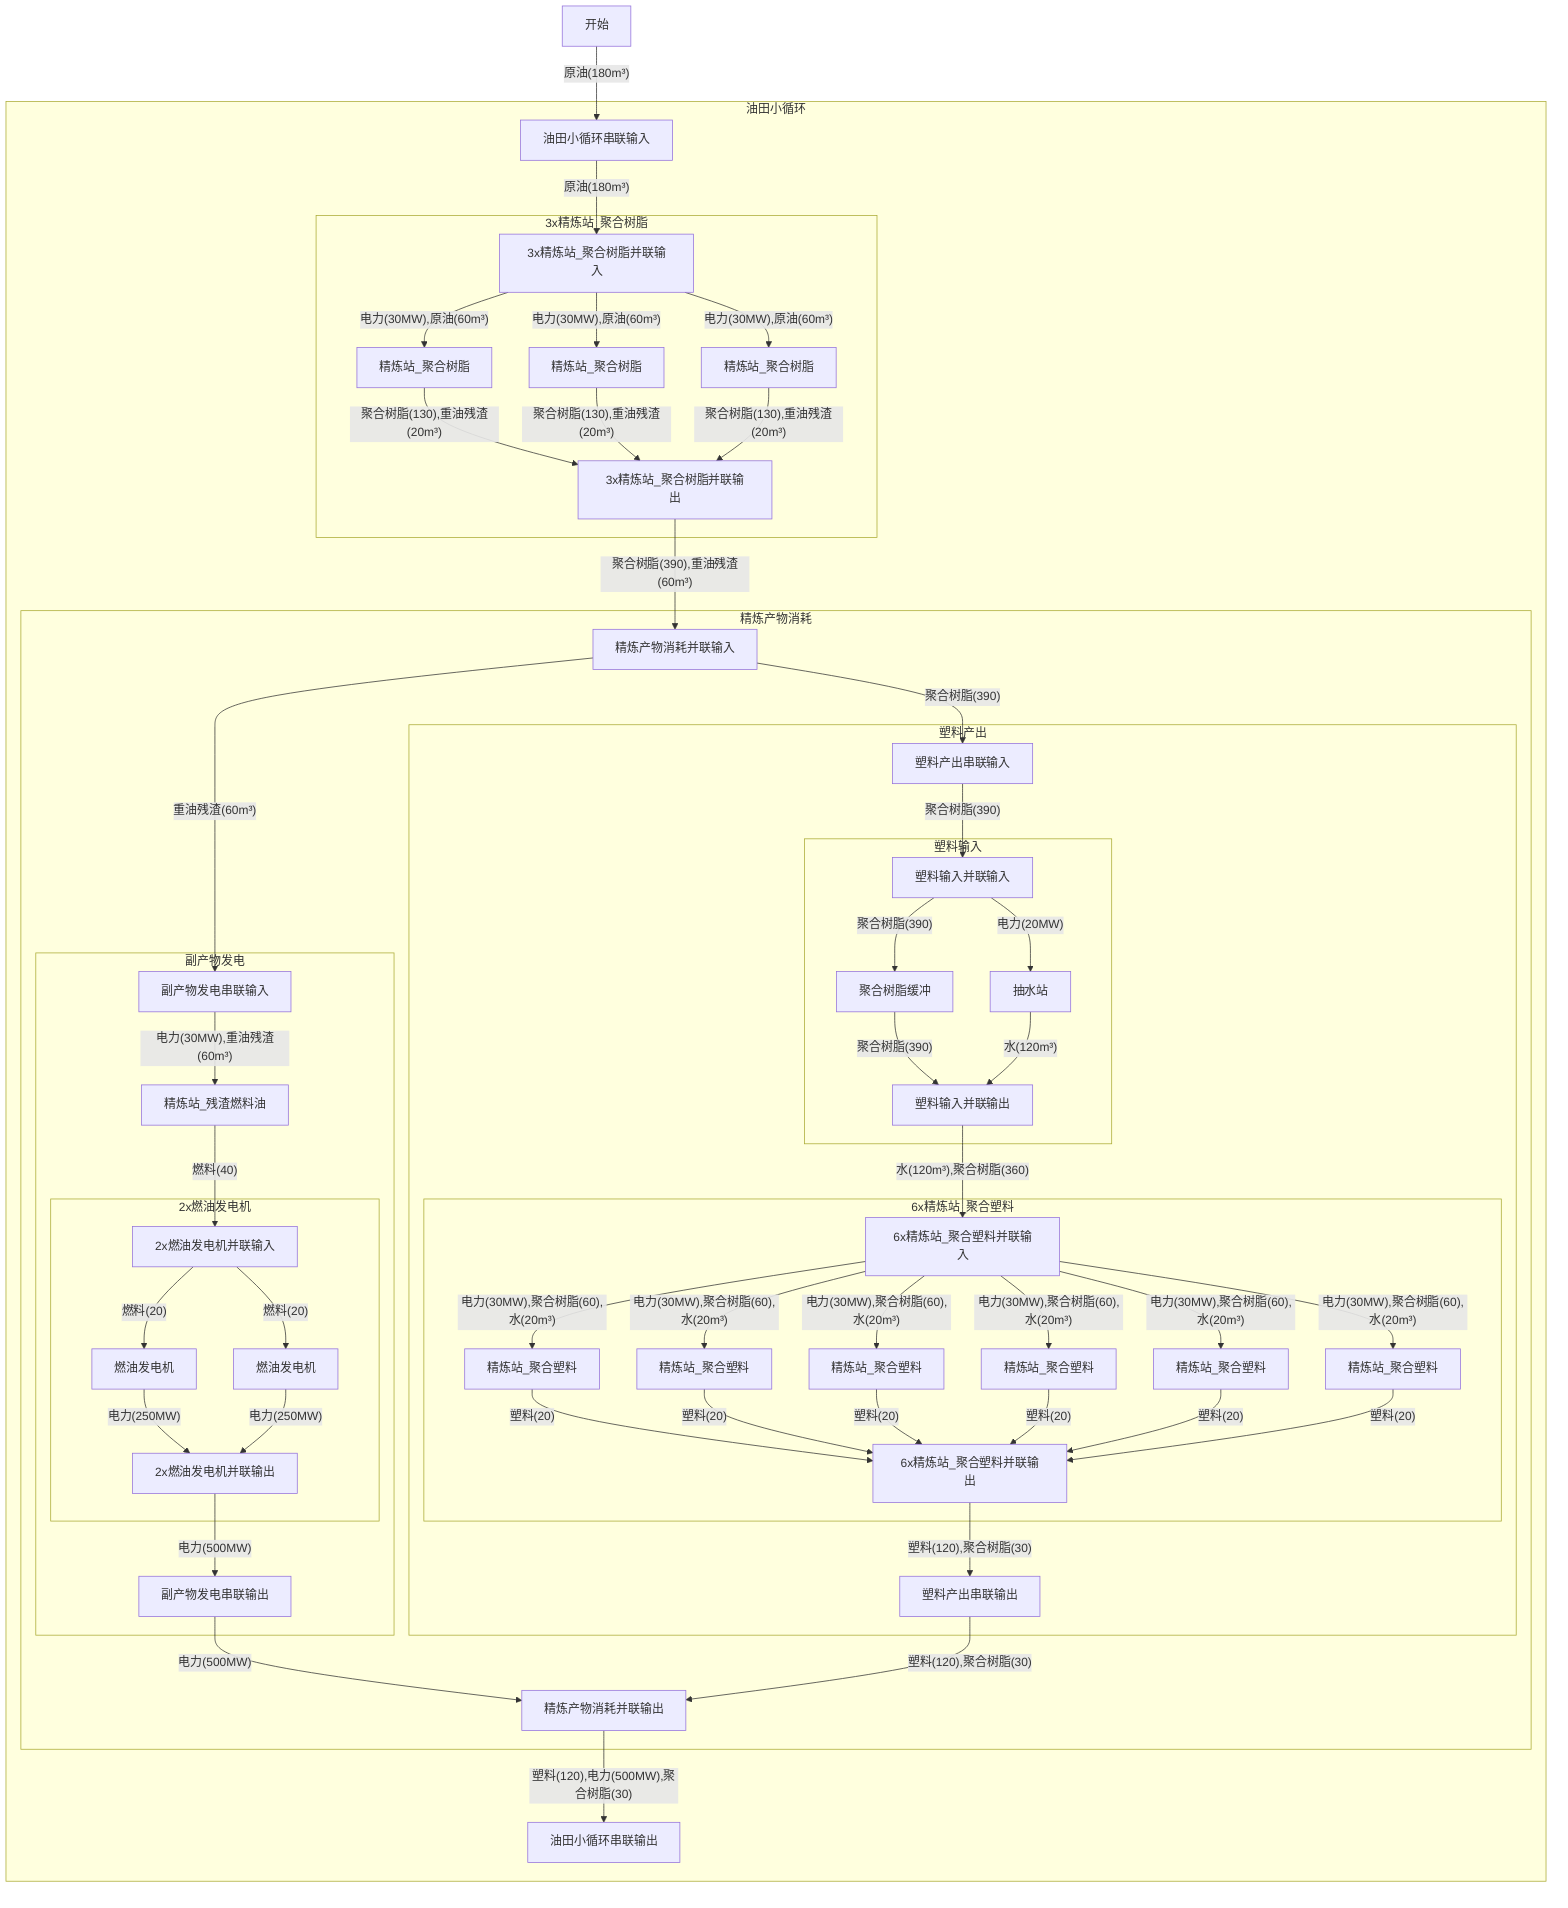 graph TB
	aaa["开始"]
	subgraph 油田小循环
	aab["油田小循环串联输入"]
	subgraph 3x精炼站_聚合树脂
	aac["3x精炼站_聚合树脂并联输入"]
	aad["精炼站_聚合树脂"]
	aac-->|"电力(30MW),原油(60m³)"|aad
	aae["精炼站_聚合树脂"]
	aac-->|"电力(30MW),原油(60m³)"|aae
	aaf["精炼站_聚合树脂"]
	aac-->|"电力(30MW),原油(60m³)"|aaf
	aag["3x精炼站_聚合树脂并联输出"]
	aad-->|"聚合树脂(130),重油残渣(20m³)"|aag
	aae-->|"聚合树脂(130),重油残渣(20m³)"|aag
	aaf-->|"聚合树脂(130),重油残渣(20m³)"|aag
	end
	aab-->|"原油(180m³)"|aac
	subgraph 精炼产物消耗
	aah["精炼产物消耗并联输入"]
	subgraph 副产物发电
	aai["副产物发电串联输入"]
	aaj["精炼站_残渣燃料油"]
	aai-->|"电力(30MW),重油残渣(60m³)"|aaj
	subgraph 2x燃油发电机
	aak["2x燃油发电机并联输入"]
	aal["燃油发电机"]
	aak-->|"燃料(20)"|aal
	aam["燃油发电机"]
	aak-->|"燃料(20)"|aam
	aan["2x燃油发电机并联输出"]
	aal-->|"电力(250MW)"|aan
	aam-->|"电力(250MW)"|aan
	end
	aaj-->|"燃料(40)"|aak
	aao["副产物发电串联输出"]
	aan-->|"电力(500MW)"|aao
	end
	aah-->|"重油残渣(60m³)"|aai
	subgraph 塑料产出
	aap["塑料产出串联输入"]
	subgraph 塑料输入
	aaq["塑料输入并联输入"]
	aar["聚合树脂缓冲"]
	aaq-->|"聚合树脂(390)"|aar
	aas["抽水站"]
	aaq-->|"电力(20MW)"|aas
	aat["塑料输入并联输出"]
	aar-->|"聚合树脂(390)"|aat
	aas-->|"水(120m³)"|aat
	end
	aap-->|"聚合树脂(390)"|aaq
	subgraph 6x精炼站_聚合塑料
	aau["6x精炼站_聚合塑料并联输入"]
	aav["精炼站_聚合塑料"]
	aau-->|"电力(30MW),聚合树脂(60),水(20m³)"|aav
	aaw["精炼站_聚合塑料"]
	aau-->|"电力(30MW),聚合树脂(60),水(20m³)"|aaw
	aax["精炼站_聚合塑料"]
	aau-->|"电力(30MW),聚合树脂(60),水(20m³)"|aax
	aay["精炼站_聚合塑料"]
	aau-->|"电力(30MW),聚合树脂(60),水(20m³)"|aay
	aaz["精炼站_聚合塑料"]
	aau-->|"电力(30MW),聚合树脂(60),水(20m³)"|aaz
	aba["精炼站_聚合塑料"]
	aau-->|"电力(30MW),聚合树脂(60),水(20m³)"|aba
	abb["6x精炼站_聚合塑料并联输出"]
	aav-->|"塑料(20)"|abb
	aaw-->|"塑料(20)"|abb
	aax-->|"塑料(20)"|abb
	aay-->|"塑料(20)"|abb
	aaz-->|"塑料(20)"|abb
	aba-->|"塑料(20)"|abb
	end
	aat-->|"水(120m³),聚合树脂(360)"|aau
	abc["塑料产出串联输出"]
	abb-->|"塑料(120),聚合树脂(30)"|abc
	end
	aah-->|"聚合树脂(390)"|aap
	abd["精炼产物消耗并联输出"]
	aao-->|"电力(500MW)"|abd
	abc-->|"塑料(120),聚合树脂(30)"|abd
	end
	aag-->|"聚合树脂(390),重油残渣(60m³)"|aah
	abe["油田小循环串联输出"]
	abd-->|"塑料(120),电力(500MW),聚合树脂(30)"|abe
	end
	aaa-->|"原油(180m³)"|aab
